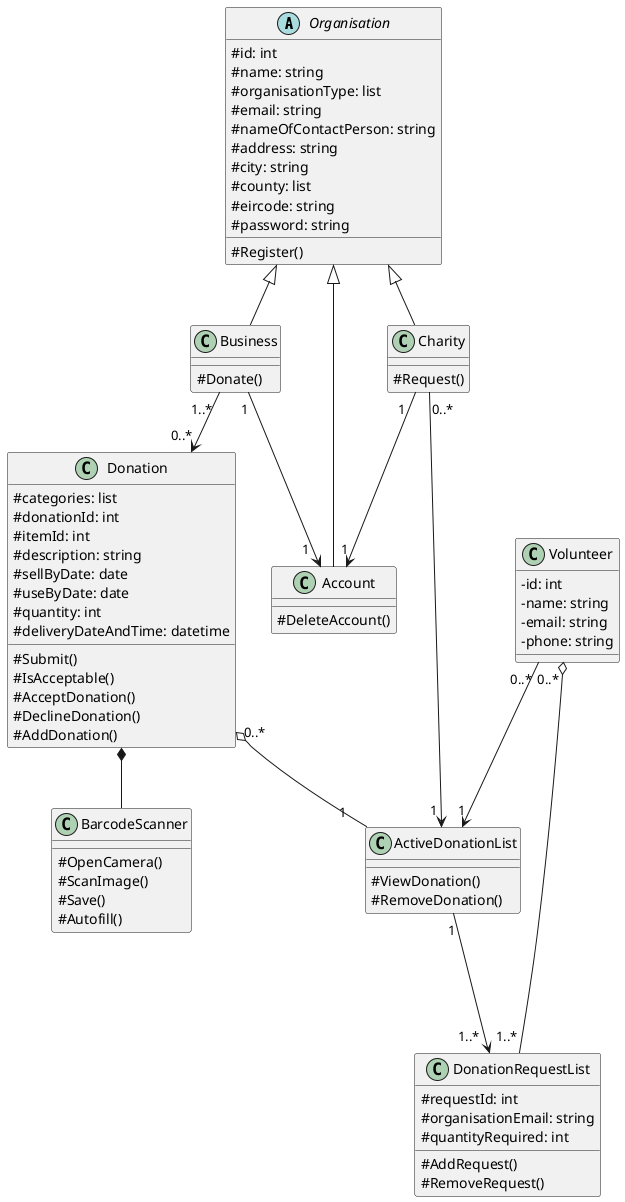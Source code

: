 @startuml classDiagram{
    skinparam classAttributeIconSize 0

    ' Abstraction
    abstract class Organisation{
        # id: int
        # name: string
        # organisationType: list
        # email: string
        # nameOfContactPerson: string
        # address: string
        # city: string
        # county: list
        # eircode: string
        # password: string

        # Register()
    }

    ' Regular classes
    class Account{
        # DeleteAccount()
    }

    class Business{
        # Donate()
    }

    class Charity{
        # Request()
    }

    class Volunteer{
        - id: int
        - name: string
        - email: string
        - phone: string
        
    }

    class Donation{
        # categories: list
        # donationId: int
        # itemId: int
        # description: string
        # sellByDate: date
        # useByDate: date
        # quantity: int
        # deliveryDateAndTime: datetime

        # Submit()
        # IsAcceptable()
        # AcceptDonation()
        # DeclineDonation()
        # AddDonation()
    }

    class BarcodeScanner{
        # OpenCamera()
        # ScanImage()
        # Save()
        # Autofill()
    }

    class ActiveDonationList{
        # ViewDonation()
        # RemoveDonation()
    }

    class DonationRequestList{
        # requestId: int
        # organisationEmail: string
        # quantityRequired: int

        # AddRequest()
        # RemoveRequest()
    }

    ' Inheritance
    Organisation <|-- Account
    Organisation <|-- Business
    Organisation <|-- Charity

    ' Associations
    ActiveDonationList "1" ---> "1..*  " DonationRequestList
    Business "1..* " -->  "0..* " Donation
    Volunteer "0..* " --> "1" ActiveDonationList
    Charity "0..* " --> "1 " ActiveDonationList
    Business "1 " --> "1  " Account
    Charity "1  " --> "1" Account


    ' Aggregations
    Volunteer "0..* " o-- "1..* " DonationRequestList
    Donation "0..* " o-- "1   " ActiveDonationList


    ' Compositions
    Donation *-- BarcodeScanner
    
}
@enduml